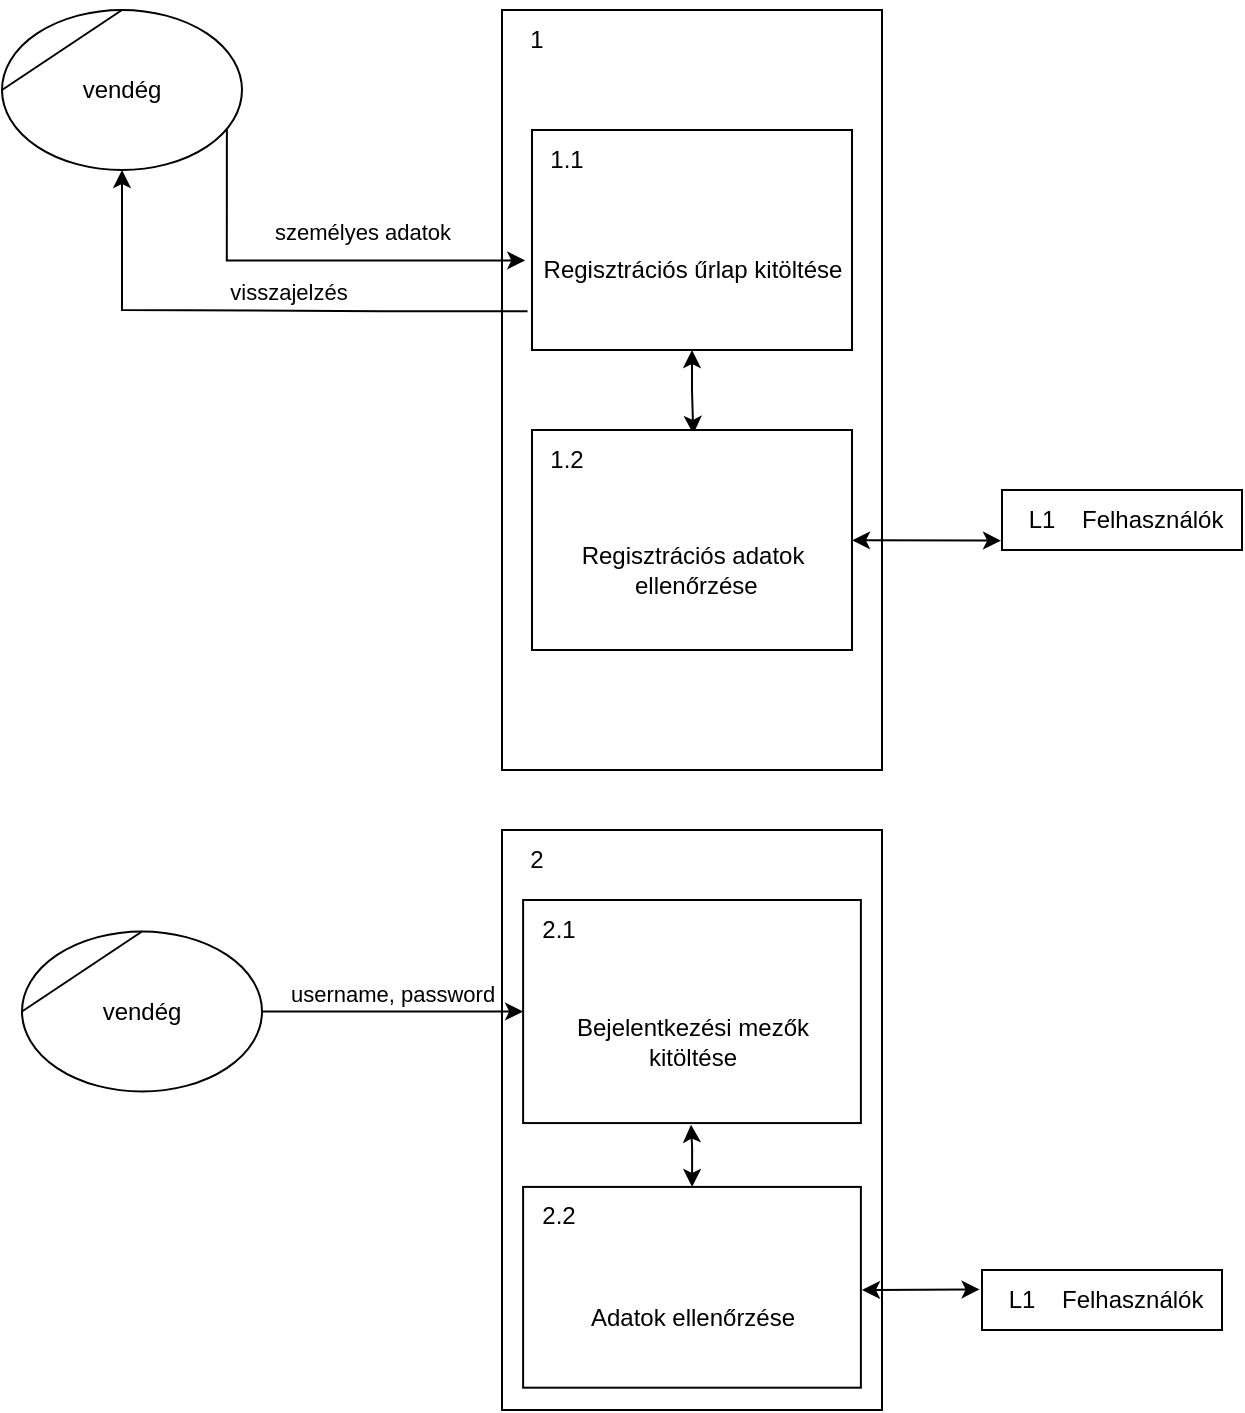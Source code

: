 <mxfile version="20.8.20"><diagram name="Page-1" id="opLlKClAiTdjUV2oTmkY"><mxGraphModel dx="1187" dy="647" grid="1" gridSize="10" guides="1" tooltips="1" connect="1" arrows="1" fold="1" page="1" pageScale="1" pageWidth="850" pageHeight="1100" math="0" shadow="0"><root><mxCell id="0"/><mxCell id="1" parent="0"/><mxCell id="S1pKFco9j1GVORsgMS3z-1" value="vendég" style="shape=stencil(tZRtjoMgEIZPw98GJR6gYXfvQe10nZQCAbYft99RNKlW7GajiTGZeeXhnZGBCRka5YCVvGHig5VlwTm9Kb5NYhUc1DElr8qjOmhISojenuGGx9gz0DTgMbaq+GR8T9+0j5C1NYYgaE0YKU86wRQaWsvvCdZv/xhFjvgXiOB7kynLyq+/Y3fVNuBiI79j7OB+db/rgceOi61+3Grg4v9YISmTO9xCHlR9/vb2xxxnzYDW6AK8OfLTeZzO66ynzM5CnqyHBUsn1DqN9UITnWoH/kUY5Iu9PtVUzRY1jx4IGk22K9UioSs+44+uvFxl3bKX1nTZdE12iV8=);whiteSpace=wrap;html=1;" vertex="1" parent="1"><mxGeometry x="50" y="20" width="120" height="80" as="geometry"/></mxCell><mxCell id="S1pKFco9j1GVORsgMS3z-2" value="" style="html=1;dashed=0;whitespace=wrap;shape=mxgraph.dfd.process;align=center;container=1;collapsible=0;spacingTop=30;" vertex="1" parent="1"><mxGeometry x="300" y="20" width="190" height="380" as="geometry"/></mxCell><mxCell id="S1pKFco9j1GVORsgMS3z-3" value="1" style="text;html=1;strokeColor=none;fillColor=none;align=center;verticalAlign=middle;whiteSpace=wrap;rounded=0;movable=0;resizable=0;rotatable=0;cloneable=0;deletable=0;connectable=0;allowArrows=0;pointerEvents=1;" vertex="1" parent="S1pKFco9j1GVORsgMS3z-2"><mxGeometry width="35" height="30" as="geometry"/></mxCell><mxCell id="S1pKFco9j1GVORsgMS3z-4" value="" style="text;html=1;strokeColor=none;fillColor=none;align=left;verticalAlign=middle;whiteSpace=wrap;rounded=0;movable=0;resizable=0;connectable=0;allowArrows=0;rotatable=0;cloneable=0;deletable=0;spacingLeft=6;autosize=1;resizeWidth=0;" vertex="1" parent="S1pKFco9j1GVORsgMS3z-2"><mxGeometry x="35" y="-5" width="50" height="40" as="geometry"/></mxCell><mxCell id="S1pKFco9j1GVORsgMS3z-20" style="edgeStyle=orthogonalEdgeStyle;rounded=0;orthogonalLoop=1;jettySize=auto;html=1;entryX=0.504;entryY=0.018;entryDx=0;entryDy=0;entryPerimeter=0;startArrow=classic;startFill=1;" edge="1" parent="S1pKFco9j1GVORsgMS3z-2" source="S1pKFco9j1GVORsgMS3z-10" target="S1pKFco9j1GVORsgMS3z-16"><mxGeometry relative="1" as="geometry"/></mxCell><mxCell id="S1pKFco9j1GVORsgMS3z-10" value="Regisztrációs űrlap kitöltése" style="html=1;dashed=0;whitespace=wrap;shape=mxgraph.dfd.process2;align=center;container=1;collapsible=0;spacingTop=30;" vertex="1" parent="S1pKFco9j1GVORsgMS3z-2"><mxGeometry x="15" y="60" width="160" height="110" as="geometry"/></mxCell><mxCell id="S1pKFco9j1GVORsgMS3z-11" value="1.1" style="text;html=1;strokeColor=none;fillColor=none;align=center;verticalAlign=middle;whiteSpace=wrap;rounded=0;connectable=0;allowArrows=0;editable=1;movable=0;resizable=0;rotatable=0;deletable=0;locked=0;cloneable=0;" vertex="1" parent="S1pKFco9j1GVORsgMS3z-10"><mxGeometry width="35" height="30" as="geometry"/></mxCell><mxCell id="S1pKFco9j1GVORsgMS3z-12" value="" style="text;strokeColor=none;fillColor=none;align=left;verticalAlign=middle;whiteSpace=wrap;rounded=0;autosize=1;connectable=0;allowArrows=0;movable=0;resizable=0;rotatable=0;deletable=0;cloneable=0;spacingLeft=6;fontStyle=0;html=1;" vertex="1" parent="S1pKFco9j1GVORsgMS3z-10"><mxGeometry x="35" y="-5" width="50" height="40" as="geometry"/></mxCell><mxCell id="S1pKFco9j1GVORsgMS3z-16" value="Regisztrációs adatok&lt;br&gt;&amp;nbsp;ellenőrzése" style="html=1;dashed=0;whitespace=wrap;shape=mxgraph.dfd.process2;align=center;container=1;collapsible=0;spacingTop=30;" vertex="1" parent="S1pKFco9j1GVORsgMS3z-2"><mxGeometry x="15" y="210" width="160" height="110" as="geometry"/></mxCell><mxCell id="S1pKFco9j1GVORsgMS3z-17" value="1.2" style="text;html=1;strokeColor=none;fillColor=none;align=center;verticalAlign=middle;whiteSpace=wrap;rounded=0;connectable=0;allowArrows=0;editable=1;movable=0;resizable=0;rotatable=0;deletable=0;locked=0;cloneable=0;" vertex="1" parent="S1pKFco9j1GVORsgMS3z-16"><mxGeometry width="35" height="30" as="geometry"/></mxCell><mxCell id="S1pKFco9j1GVORsgMS3z-18" value="" style="text;strokeColor=none;fillColor=none;align=left;verticalAlign=middle;whiteSpace=wrap;rounded=0;autosize=1;connectable=0;allowArrows=0;movable=0;resizable=0;rotatable=0;deletable=0;cloneable=0;spacingLeft=6;fontStyle=0;html=1;" vertex="1" parent="S1pKFco9j1GVORsgMS3z-16"><mxGeometry x="35" y="-5" width="50" height="40" as="geometry"/></mxCell><mxCell id="S1pKFco9j1GVORsgMS3z-5" value="személyes adatok" style="endArrow=classic;html=1;rounded=0;verticalAlign=bottom;entryX=-0.021;entryY=0.593;entryDx=0;entryDy=0;entryPerimeter=0;edgeStyle=orthogonalEdgeStyle;exitX=0.937;exitY=0.745;exitDx=0;exitDy=0;exitPerimeter=0;" edge="1" parent="1" source="S1pKFco9j1GVORsgMS3z-1" target="S1pKFco9j1GVORsgMS3z-10"><mxGeometry x="0.24" y="5" width="50" height="50" relative="1" as="geometry"><mxPoint x="140" y="50" as="sourcePoint"/><mxPoint x="260" y="50" as="targetPoint"/><mxPoint as="offset"/><Array as="points"><mxPoint x="162" y="145"/></Array></mxGeometry></mxCell><mxCell id="S1pKFco9j1GVORsgMS3z-6" value="visszajelzés&lt;br&gt;" style="endArrow=classic;html=1;rounded=0;verticalAlign=bottom;edgeStyle=orthogonalEdgeStyle;entryX=0.5;entryY=1;entryDx=0;entryDy=0;startArrow=none;startFill=0;exitX=-0.014;exitY=0.824;exitDx=0;exitDy=0;exitPerimeter=0;" edge="1" parent="1" source="S1pKFco9j1GVORsgMS3z-10" target="S1pKFco9j1GVORsgMS3z-1"><mxGeometry x="-0.123" width="50" height="50" relative="1" as="geometry"><mxPoint x="240" y="190" as="sourcePoint"/><mxPoint x="140" y="60" as="targetPoint"/><mxPoint as="offset"/><Array as="points"><mxPoint x="240" y="171"/><mxPoint x="80" y="170"/></Array></mxGeometry></mxCell><mxCell id="S1pKFco9j1GVORsgMS3z-7" value="Felhasználók" style="html=1;dashed=0;whitespace=wrap;shape=mxgraph.dfd.dataStoreID2;align=left;spacingLeft=38;container=1;collapsible=0;" vertex="1" parent="1"><mxGeometry x="550" y="260" width="120" height="30" as="geometry"/></mxCell><mxCell id="S1pKFco9j1GVORsgMS3z-8" value="L1" style="text;html=1;strokeColor=none;fillColor=none;align=center;verticalAlign=middle;whiteSpace=wrap;rounded=0;connectable=0;allowArrows=0;movable=0;resizable=0;rotatable=0;cloneable=0;deletable=0;" vertex="1" parent="S1pKFco9j1GVORsgMS3z-7"><mxGeometry x="5" width="30" height="30" as="geometry"/></mxCell><mxCell id="S1pKFco9j1GVORsgMS3z-9" value="&lt;br&gt;" style="endArrow=classic;startArrow=classic;html=1;rounded=0;verticalAlign=bottom;entryX=-0.004;entryY=0.844;entryDx=0;entryDy=0;entryPerimeter=0;" edge="1" parent="1" target="S1pKFco9j1GVORsgMS3z-7" source="S1pKFco9j1GVORsgMS3z-16"><mxGeometry width="50" height="50" relative="1" as="geometry"><mxPoint x="480" y="280" as="sourcePoint"/><mxPoint x="480" y="60" as="targetPoint"/></mxGeometry></mxCell><mxCell id="S1pKFco9j1GVORsgMS3z-21" value="vendég" style="shape=stencil(tZRtjoMgEIZPw98GJR6gYXfvQe10nZQCAbYft99RNKlW7GajiTGZeeXhnZGBCRka5YCVvGHig5VlwTm9Kb5NYhUc1DElr8qjOmhISojenuGGx9gz0DTgMbaq+GR8T9+0j5C1NYYgaE0YKU86wRQaWsvvCdZv/xhFjvgXiOB7kynLyq+/Y3fVNuBiI79j7OB+db/rgceOi61+3Grg4v9YISmTO9xCHlR9/vb2xxxnzYDW6AK8OfLTeZzO66ynzM5CnqyHBUsn1DqN9UITnWoH/kUY5Iu9PtVUzRY1jx4IGk22K9UioSs+44+uvFxl3bKX1nTZdE12iV8=);whiteSpace=wrap;html=1;" vertex="1" parent="1"><mxGeometry x="60" y="480.76" width="120" height="80" as="geometry"/></mxCell><mxCell id="S1pKFco9j1GVORsgMS3z-22" value="" style="html=1;dashed=0;whitespace=wrap;shape=mxgraph.dfd.process;align=center;container=1;collapsible=0;spacingTop=30;" vertex="1" parent="1"><mxGeometry x="300" y="430" width="190" height="290" as="geometry"/></mxCell><mxCell id="S1pKFco9j1GVORsgMS3z-23" value="2" style="text;html=1;strokeColor=none;fillColor=none;align=center;verticalAlign=middle;whiteSpace=wrap;rounded=0;movable=0;resizable=0;rotatable=0;cloneable=0;deletable=0;connectable=0;allowArrows=0;pointerEvents=1;" vertex="1" parent="S1pKFco9j1GVORsgMS3z-22"><mxGeometry width="35" height="30" as="geometry"/></mxCell><mxCell id="S1pKFco9j1GVORsgMS3z-24" value="" style="text;html=1;strokeColor=none;fillColor=none;align=left;verticalAlign=middle;whiteSpace=wrap;rounded=0;movable=0;resizable=0;connectable=0;allowArrows=0;rotatable=0;cloneable=0;deletable=0;spacingLeft=6;autosize=1;resizeWidth=0;" vertex="1" parent="S1pKFco9j1GVORsgMS3z-22"><mxGeometry x="35" y="-5" width="50" height="40" as="geometry"/></mxCell><mxCell id="S1pKFco9j1GVORsgMS3z-29" value="Bejelentkezési mezők&lt;br&gt;kitöltése" style="html=1;dashed=0;whitespace=wrap;shape=mxgraph.dfd.process2;align=center;container=1;collapsible=0;spacingTop=30;" vertex="1" parent="S1pKFco9j1GVORsgMS3z-22"><mxGeometry x="10.556" y="34.995" width="168.889" height="111.538" as="geometry"/></mxCell><mxCell id="S1pKFco9j1GVORsgMS3z-30" value="2.1" style="text;html=1;strokeColor=none;fillColor=none;align=center;verticalAlign=middle;whiteSpace=wrap;rounded=0;connectable=0;allowArrows=0;editable=1;movable=0;resizable=0;rotatable=0;deletable=0;locked=0;cloneable=0;" vertex="1" parent="S1pKFco9j1GVORsgMS3z-29"><mxGeometry width="35" height="30" as="geometry"/></mxCell><mxCell id="S1pKFco9j1GVORsgMS3z-31" value="" style="text;strokeColor=none;fillColor=none;align=left;verticalAlign=middle;whiteSpace=wrap;rounded=0;autosize=1;connectable=0;allowArrows=0;movable=0;resizable=0;rotatable=0;deletable=0;cloneable=0;spacingLeft=6;fontStyle=0;html=1;" vertex="1" parent="S1pKFco9j1GVORsgMS3z-29"><mxGeometry x="35" y="-5" width="50" height="40" as="geometry"/></mxCell><mxCell id="S1pKFco9j1GVORsgMS3z-38" style="edgeStyle=orthogonalEdgeStyle;rounded=0;orthogonalLoop=1;jettySize=auto;html=1;entryX=0.497;entryY=1.007;entryDx=0;entryDy=0;entryPerimeter=0;startArrow=classic;startFill=1;" edge="1" parent="S1pKFco9j1GVORsgMS3z-22" source="S1pKFco9j1GVORsgMS3z-35" target="S1pKFco9j1GVORsgMS3z-29"><mxGeometry relative="1" as="geometry"/></mxCell><mxCell id="S1pKFco9j1GVORsgMS3z-35" value="Adatok ellenőrzése" style="html=1;dashed=0;whitespace=wrap;shape=mxgraph.dfd.process2;align=center;container=1;collapsible=0;spacingTop=30;" vertex="1" parent="S1pKFco9j1GVORsgMS3z-22"><mxGeometry x="10.556" y="178.462" width="168.889" height="100.385" as="geometry"/></mxCell><mxCell id="S1pKFco9j1GVORsgMS3z-36" value="2.2" style="text;html=1;strokeColor=none;fillColor=none;align=center;verticalAlign=middle;whiteSpace=wrap;rounded=0;connectable=0;allowArrows=0;editable=1;movable=0;resizable=0;rotatable=0;deletable=0;locked=0;cloneable=0;" vertex="1" parent="S1pKFco9j1GVORsgMS3z-35"><mxGeometry width="35" height="30" as="geometry"/></mxCell><mxCell id="S1pKFco9j1GVORsgMS3z-37" value="" style="text;strokeColor=none;fillColor=none;align=left;verticalAlign=middle;whiteSpace=wrap;rounded=0;autosize=1;connectable=0;allowArrows=0;movable=0;resizable=0;rotatable=0;deletable=0;cloneable=0;spacingLeft=6;fontStyle=0;html=1;" vertex="1" parent="S1pKFco9j1GVORsgMS3z-35"><mxGeometry x="35" y="-5" width="50" height="40" as="geometry"/></mxCell><mxCell id="S1pKFco9j1GVORsgMS3z-25" value="username, password" style="endArrow=classic;html=1;rounded=0;verticalAlign=bottom;exitX=1;exitY=0.5;exitDx=0;exitDy=0;edgeStyle=orthogonalEdgeStyle;" edge="1" parent="1" source="S1pKFco9j1GVORsgMS3z-21" target="S1pKFco9j1GVORsgMS3z-29"><mxGeometry width="50" height="50" relative="1" as="geometry"><mxPoint x="180" y="479.66" as="sourcePoint"/><mxPoint x="300" y="479.66" as="targetPoint"/><mxPoint as="offset"/></mxGeometry></mxCell><mxCell id="S1pKFco9j1GVORsgMS3z-26" value="Felhasználók" style="html=1;dashed=0;whitespace=wrap;shape=mxgraph.dfd.dataStoreID2;align=left;spacingLeft=38;container=1;collapsible=0;" vertex="1" parent="1"><mxGeometry x="540" y="650" width="120" height="30" as="geometry"/></mxCell><mxCell id="S1pKFco9j1GVORsgMS3z-27" value="L1" style="text;html=1;strokeColor=none;fillColor=none;align=center;verticalAlign=middle;whiteSpace=wrap;rounded=0;connectable=0;allowArrows=0;movable=0;resizable=0;rotatable=0;cloneable=0;deletable=0;" vertex="1" parent="S1pKFco9j1GVORsgMS3z-26"><mxGeometry x="5" width="30" height="30" as="geometry"/></mxCell><mxCell id="S1pKFco9j1GVORsgMS3z-28" value="&lt;br&gt;" style="endArrow=classic;startArrow=classic;html=1;rounded=0;verticalAlign=bottom;entryX=-0.01;entryY=0.324;entryDx=0;entryDy=0;entryPerimeter=0;" edge="1" parent="1" target="S1pKFco9j1GVORsgMS3z-26"><mxGeometry width="50" height="50" relative="1" as="geometry"><mxPoint x="480" y="660" as="sourcePoint"/><mxPoint x="560" y="490" as="targetPoint"/></mxGeometry></mxCell></root></mxGraphModel></diagram></mxfile>